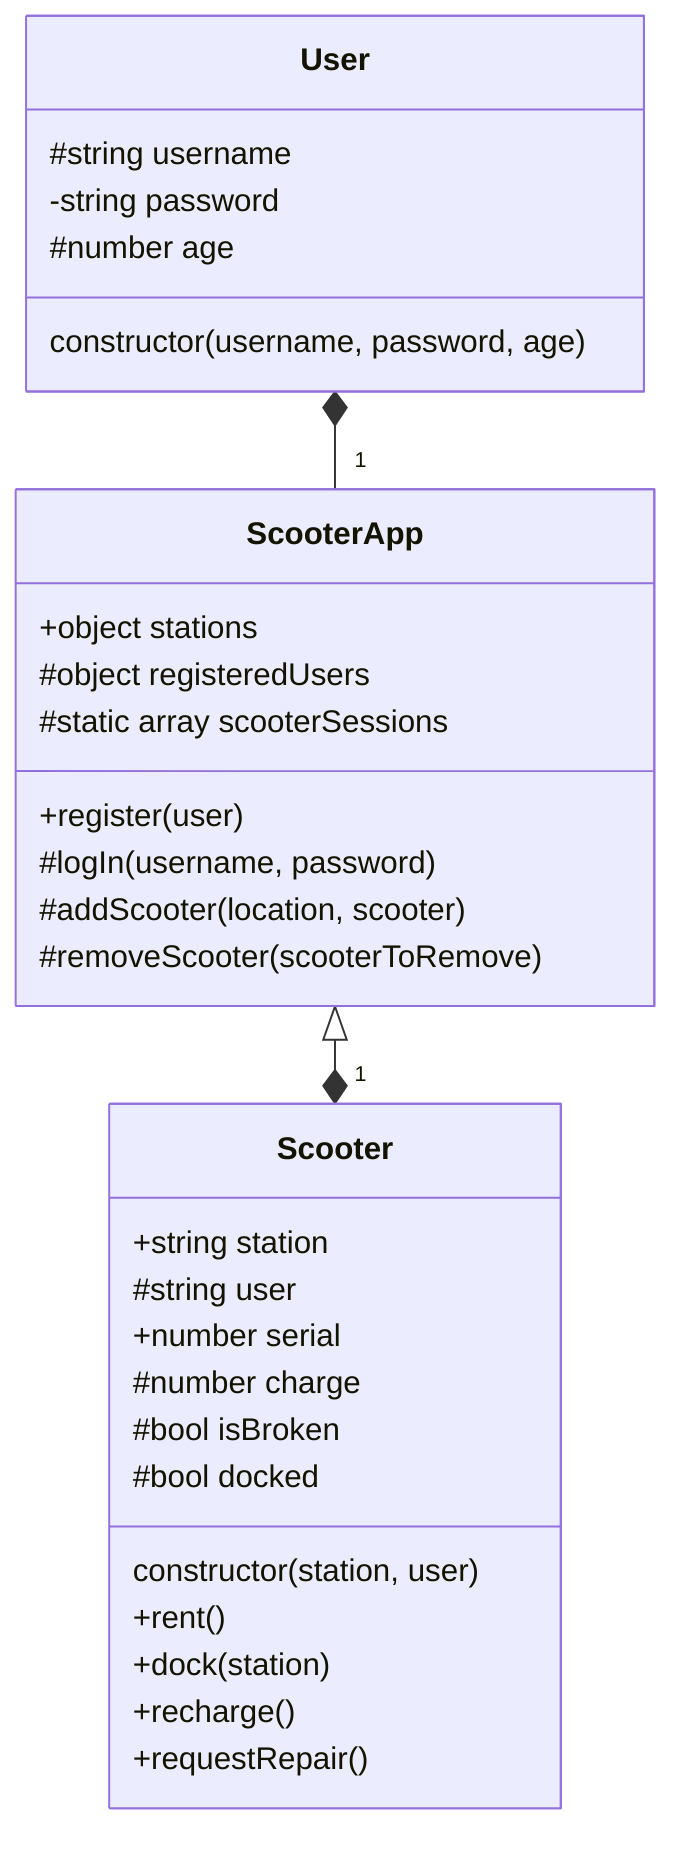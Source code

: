 %%This diagram should show the systems:

%%classes, as well as each class (1) attributes and (2) methods

%%inter-relationships between classes

classDiagram 

%%ScooterApp "1" *--  User
%%User "1" --* "1" Scooter

User *-- "1" ScooterApp 
ScooterApp <|--* "1" Scooter 


    class Scooter {
    constructor(station, user)
        +string station
        #string user 
        +number serial
        #number charge 
        #bool isBroken
        #bool docked

        +rent()
        +dock(station)
        +recharge()
        +requestRepair()
    }

    class User {
    constructor(username, password, age)
        #string username
        -string password
        #number age 
    }

%%static properties are underlined 
%%each time a ScooterApp object is created, automatically added to scooterSessions array
    class ScooterApp {
        +object stations 
        #object registeredUsers 
        #static array scooterSessions 

        +register(user)
        #logIn(username, password)
        #addScooter(location, scooter)
        #removeScooter(scooterToRemove)
    }